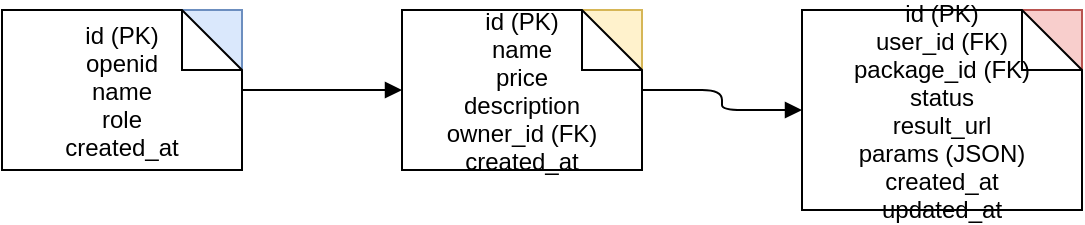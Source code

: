 <mxfile>
  <diagram id="er" name="ER Diagram">
    <mxGraphModel>
      <root>
        <mxCell id="0" />
        <mxCell id="1" parent="0" />
        <mxCell id="2" value="User" style="shape=rectangle;fillColor=#dae8fc;strokeColor=#6c8ebf;" vertex="1" parent="1">
          <mxGeometry x="40" y="40" width="120" height="80" as="geometry" />
        </mxCell>
        <mxCell id="3" value="id (PK)&#xa;openid&#xa;name&#xa;role&#xa;created_at" style="shape=note;fillColor=#ffffff;strokeColor=#000000;" vertex="1" parent="2">
          <mxGeometry x="0" y="0" width="120" height="80" as="geometry" relative="1" />
        </mxCell>
        <mxCell id="4" value="Package" style="shape=rectangle;fillColor=#fff2cc;strokeColor=#d6b656;" vertex="1" parent="1">
          <mxGeometry x="240" y="40" width="120" height="80" as="geometry" />
        </mxCell>
        <mxCell id="5" value="id (PK)&#xa;name&#xa;price&#xa;description&#xa;owner_id (FK)&#xa;created_at" style="shape=note;fillColor=#ffffff;strokeColor=#000000;" vertex="1" parent="4">
          <mxGeometry x="0" y="0" width="120" height="80" as="geometry" relative="1" />
        </mxCell>
        <mxCell id="6" value="Task" style="shape=rectangle;fillColor=#f8cecc;strokeColor=#b85450;" vertex="1" parent="1">
          <mxGeometry x="440" y="40" width="140" height="100" as="geometry" />
        </mxCell>
        <mxCell id="7" value="id (PK)&#xa;user_id (FK)&#xa;package_id (FK)&#xa;status&#xa;result_url&#xa;params (JSON)&#xa;created_at&#xa;updated_at" style="shape=note;fillColor=#ffffff;strokeColor=#000000;" vertex="1" parent="6">
          <mxGeometry x="0" y="0" width="140" height="100" as="geometry" relative="1" />
        </mxCell>
        <mxCell id="8" value="" style="edgeStyle=orthogonalEdgeStyle;endArrow=block;" edge="1" parent="1" source="2" target="4">
          <mxGeometry relative="1" as="geometry" />
        </mxCell>
        <mxCell id="9" value="" style="edgeStyle=orthogonalEdgeStyle;endArrow=block;" edge="1" parent="1" source="4" target="6">
          <mxGeometry relative="1" as="geometry" />
        </mxCell>
      </root>
    </mxGraphModel>
  </diagram>
</mxfile>
